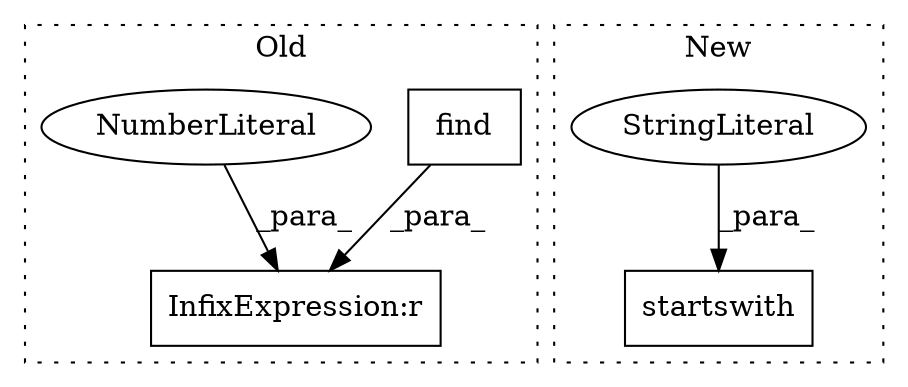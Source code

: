 digraph G {
subgraph cluster0 {
1 [label="find" a="32" s="3391,3409" l="5,1" shape="box"];
4 [label="InfixExpression:r" a="27" s="3410" l="4" shape="box"];
5 [label="NumberLiteral" a="34" s="3414" l="1" shape="ellipse"];
label = "Old";
style="dotted";
}
subgraph cluster1 {
2 [label="startswith" a="32" s="3421,3445" l="11,1" shape="box"];
3 [label="StringLiteral" a="45" s="3432" l="13" shape="ellipse"];
label = "New";
style="dotted";
}
1 -> 4 [label="_para_"];
3 -> 2 [label="_para_"];
5 -> 4 [label="_para_"];
}